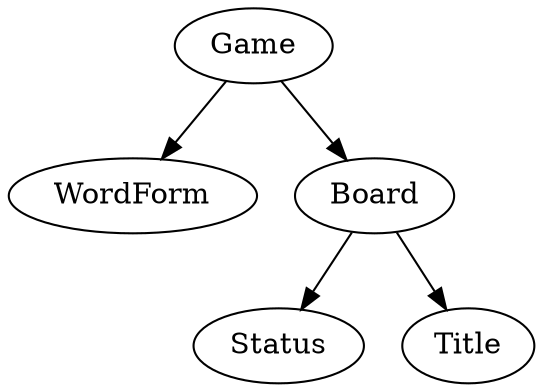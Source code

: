 digraph memory {
    Game -> WordForm;
    Game -> Board;
    Board -> Status;
    Board -> Title;
}